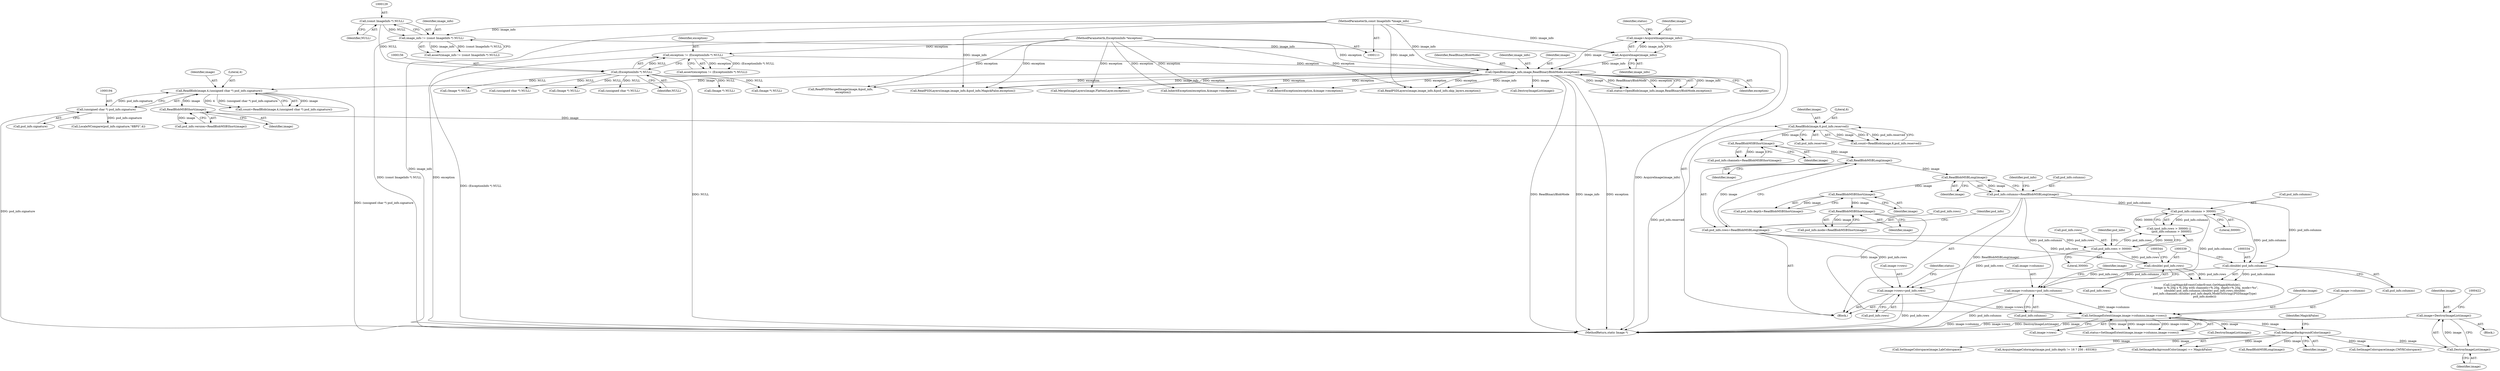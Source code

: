 digraph "0_ImageMagick_f6e9d0d9955e85bdd7540b251cd50d598dacc5e6_48@pointer" {
"1000416" [label="(Call,image=DestroyImageList(image))"];
"1000418" [label="(Call,DestroyImageList(image))"];
"1000406" [label="(Call,SetImageBackgroundColor(image))"];
"1000382" [label="(Call,SetImageExtent(image,image->columns,image->rows))"];
"1000319" [label="(Call,ReadBlobMSBShort(image))"];
"1000292" [label="(Call,ReadBlobMSBShort(image))"];
"1000265" [label="(Call,ReadBlobMSBLong(image))"];
"1000259" [label="(Call,ReadBlobMSBLong(image))"];
"1000244" [label="(Call,ReadBlobMSBShort(image))"];
"1000234" [label="(Call,ReadBlob(image,6,psd_info.reserved))"];
"1000202" [label="(Call,ReadBlobMSBShort(image))"];
"1000190" [label="(Call,ReadBlob(image,4,(unsigned char *) psd_info.signature))"];
"1000170" [label="(Call,OpenBlob(image_info,image,ReadBinaryBlobMode,exception))"];
"1000166" [label="(Call,AcquireImage(image_info))"];
"1000126" [label="(Call,image_info != (const ImageInfo *) NULL)"];
"1000112" [label="(MethodParameterIn,const ImageInfo *image_info)"];
"1000128" [label="(Call,(const ImageInfo *) NULL)"];
"1000164" [label="(Call,image=AcquireImage(image_info))"];
"1000153" [label="(Call,exception != (ExceptionInfo *) NULL)"];
"1000113" [label="(MethodParameterIn,ExceptionInfo *exception)"];
"1000155" [label="(Call,(ExceptionInfo *) NULL)"];
"1000193" [label="(Call,(unsigned char *) psd_info.signature)"];
"1000366" [label="(Call,image->columns=psd_info.columns)"];
"1000261" [label="(Call,psd_info.columns=ReadBlobMSBLong(image))"];
"1000280" [label="(Call,psd_info.columns > 30000)"];
"1000333" [label="(Call,(double) psd_info.columns)"];
"1000373" [label="(Call,image->rows=psd_info.rows)"];
"1000275" [label="(Call,psd_info.rows > 30000)"];
"1000255" [label="(Call,psd_info.rows=ReadBlobMSBLong(image))"];
"1000338" [label="(Call,(double) psd_info.rows)"];
"1000375" [label="(Identifier,image)"];
"1000944" [label="(Call,ReadPSDMergedImage(image,&psd_info,\n      exception))"];
"1000174" [label="(Identifier,exception)"];
"1000405" [label="(Call,SetImageBackgroundColor(image) == MagickFalse)"];
"1000155" [label="(Call,(ExceptionInfo *) NULL)"];
"1000259" [label="(Call,ReadBlobMSBLong(image))"];
"1000235" [label="(Identifier,image)"];
"1000234" [label="(Call,ReadBlob(image,6,psd_info.reserved))"];
"1000173" [label="(Identifier,ReadBinaryBlobMode)"];
"1000237" [label="(Call,psd_info.reserved)"];
"1000211" [label="(Call,LocaleNCompare(psd_info.signature,\"8BPS\",4))"];
"1000367" [label="(Call,image->columns)"];
"1000370" [label="(Call,psd_info.columns)"];
"1000171" [label="(Identifier,image_info)"];
"1000279" [label="(Literal,30000)"];
"1000406" [label="(Call,SetImageBackgroundColor(image))"];
"1000232" [label="(Call,count=ReadBlob(image,6,psd_info.reserved))"];
"1000969" [label="(Call,ReadPSDLayers(image,image_info,&psd_info,MagickFalse,exception))"];
"1000193" [label="(Call,(unsigned char *) psd_info.signature)"];
"1000130" [label="(Identifier,NULL)"];
"1000333" [label="(Call,(double) psd_info.columns)"];
"1000236" [label="(Literal,6)"];
"1000262" [label="(Call,psd_info.columns)"];
"1000408" [label="(Identifier,MagickFalse)"];
"1000383" [label="(Identifier,image)"];
"1000255" [label="(Call,psd_info.rows=ReadBlobMSBLong(image))"];
"1000125" [label="(Call,assert(image_info != (const ImageInfo *) NULL))"];
"1000244" [label="(Call,ReadBlobMSBShort(image))"];
"1000190" [label="(Call,ReadBlob(image,4,(unsigned char *) psd_info.signature))"];
"1000421" [label="(Call,(Image *) NULL)"];
"1000409" [label="(Block,)"];
"1000169" [label="(Identifier,status)"];
"1000191" [label="(Identifier,image)"];
"1000274" [label="(Call,(psd_info.rows > 30000) ||\n      (psd_info.columns > 30000))"];
"1000288" [label="(Call,psd_info.depth=ReadBlobMSBShort(image))"];
"1000263" [label="(Identifier,psd_info)"];
"1000198" [label="(Call,psd_info.version=ReadBlobMSBShort(image))"];
"1000167" [label="(Identifier,image_info)"];
"1000203" [label="(Identifier,image)"];
"1000373" [label="(Call,image->rows=psd_info.rows)"];
"1000536" [label="(Call,ReadBlobMSBLong(image))"];
"1000407" [label="(Identifier,image)"];
"1000382" [label="(Call,SetImageExtent(image,image->columns,image->rows))"];
"1000282" [label="(Identifier,psd_info)"];
"1000380" [label="(Call,status=SetImageExtent(image,image->columns,image->rows))"];
"1000284" [label="(Literal,30000)"];
"1000440" [label="(Call,SetImageColorspace(image,CMYKColorspace))"];
"1000983" [label="(Call,(Image *) NULL)"];
"1000153" [label="(Call,exception != (ExceptionInfo *) NULL)"];
"1000127" [label="(Identifier,image_info)"];
"1000335" [label="(Call,psd_info.columns)"];
"1000402" [label="(Call,DestroyImageList(image))"];
"1000749" [label="(Call,(unsigned char *) NULL)"];
"1000113" [label="(MethodParameterIn,ExceptionInfo *exception)"];
"1000366" [label="(Call,image->columns=psd_info.columns)"];
"1000152" [label="(Call,assert(exception != (ExceptionInfo *) NULL))"];
"1000114" [label="(Block,)"];
"1000340" [label="(Call,psd_info.rows)"];
"1000170" [label="(Call,OpenBlob(image_info,image,ReadBinaryBlobMode,exception))"];
"1000128" [label="(Call,(const ImageInfo *) NULL)"];
"1000897" [label="(Call,(Image *) NULL)"];
"1000112" [label="(MethodParameterIn,const ImageInfo *image_info)"];
"1000182" [label="(Call,DestroyImageList(image))"];
"1000329" [label="(Call,LogMagickEvent(CoderEvent,GetMagickModule(),\n      \"  Image is %.20g x %.20g with channels=%.20g, depth=%.20g, mode=%s\",\n      (double) psd_info.columns,(double) psd_info.rows,(double)\n      psd_info.channels,(double) psd_info.depth,ModeToString((PSDImageType)\n      psd_info.mode)))"];
"1000276" [label="(Call,psd_info.rows)"];
"1000256" [label="(Call,psd_info.rows)"];
"1000374" [label="(Call,image->rows)"];
"1000195" [label="(Call,psd_info.signature)"];
"1000320" [label="(Identifier,image)"];
"1000430" [label="(Call,SetImageColorspace(image,LabColorspace))"];
"1000315" [label="(Call,psd_info.mode=ReadBlobMSBShort(image))"];
"1000271" [label="(Identifier,psd_info)"];
"1000188" [label="(Call,count=ReadBlob(image,4,(unsigned char *) psd_info.signature))"];
"1000240" [label="(Call,psd_info.channels=ReadBlobMSBShort(image))"];
"1000293" [label="(Identifier,image)"];
"1000281" [label="(Call,psd_info.columns)"];
"1000165" [label="(Identifier,image)"];
"1000477" [label="(Call,AcquireImageColormap(image,psd_info.depth != 16 ? 256 : 65536))"];
"1000245" [label="(Identifier,image)"];
"1000166" [label="(Call,AcquireImage(image_info))"];
"1000172" [label="(Identifier,image)"];
"1000280" [label="(Call,psd_info.columns > 30000)"];
"1000418" [label="(Call,DestroyImageList(image))"];
"1000260" [label="(Identifier,image)"];
"1000202" [label="(Call,ReadBlobMSBShort(image))"];
"1000417" [label="(Identifier,image)"];
"1000185" [label="(Call,(Image *) NULL)"];
"1001009" [label="(Call,MergeImageLayers(image,FlattenLayer,exception))"];
"1000381" [label="(Identifier,status)"];
"1000275" [label="(Call,psd_info.rows > 30000)"];
"1000883" [label="(Call,ReadPSDLayers(image,image_info,&psd_info,skip_layers,exception))"];
"1000261" [label="(Call,psd_info.columns=ReadBlobMSBLong(image))"];
"1000387" [label="(Call,image->rows)"];
"1000192" [label="(Literal,4)"];
"1000338" [label="(Call,(double) psd_info.rows)"];
"1000319" [label="(Call,ReadBlobMSBShort(image))"];
"1000410" [label="(Call,InheritException(exception,&image->exception))"];
"1000395" [label="(Call,InheritException(exception,&image->exception))"];
"1000576" [label="(Call,(unsigned char *) NULL)"];
"1000157" [label="(Identifier,NULL)"];
"1001024" [label="(MethodReturn,static Image *)"];
"1000419" [label="(Identifier,image)"];
"1000377" [label="(Call,psd_info.rows)"];
"1000154" [label="(Identifier,exception)"];
"1000416" [label="(Call,image=DestroyImageList(image))"];
"1000292" [label="(Call,ReadBlobMSBShort(image))"];
"1000168" [label="(Call,status=OpenBlob(image_info,image,ReadBinaryBlobMode,exception))"];
"1000164" [label="(Call,image=AcquireImage(image_info))"];
"1000265" [label="(Call,ReadBlobMSBLong(image))"];
"1000126" [label="(Call,image_info != (const ImageInfo *) NULL)"];
"1000384" [label="(Call,image->columns)"];
"1000266" [label="(Identifier,image)"];
"1000416" -> "1000409"  [label="AST: "];
"1000416" -> "1000418"  [label="CFG: "];
"1000417" -> "1000416"  [label="AST: "];
"1000418" -> "1000416"  [label="AST: "];
"1000422" -> "1000416"  [label="CFG: "];
"1000416" -> "1001024"  [label="DDG: DestroyImageList(image)"];
"1000416" -> "1001024"  [label="DDG: image"];
"1000418" -> "1000416"  [label="DDG: image"];
"1000418" -> "1000419"  [label="CFG: "];
"1000419" -> "1000418"  [label="AST: "];
"1000406" -> "1000418"  [label="DDG: image"];
"1000406" -> "1000405"  [label="AST: "];
"1000406" -> "1000407"  [label="CFG: "];
"1000407" -> "1000406"  [label="AST: "];
"1000408" -> "1000406"  [label="CFG: "];
"1000406" -> "1000405"  [label="DDG: image"];
"1000382" -> "1000406"  [label="DDG: image"];
"1000406" -> "1000430"  [label="DDG: image"];
"1000406" -> "1000440"  [label="DDG: image"];
"1000406" -> "1000477"  [label="DDG: image"];
"1000406" -> "1000536"  [label="DDG: image"];
"1000382" -> "1000380"  [label="AST: "];
"1000382" -> "1000387"  [label="CFG: "];
"1000383" -> "1000382"  [label="AST: "];
"1000384" -> "1000382"  [label="AST: "];
"1000387" -> "1000382"  [label="AST: "];
"1000380" -> "1000382"  [label="CFG: "];
"1000382" -> "1001024"  [label="DDG: image->columns"];
"1000382" -> "1001024"  [label="DDG: image->rows"];
"1000382" -> "1000380"  [label="DDG: image"];
"1000382" -> "1000380"  [label="DDG: image->columns"];
"1000382" -> "1000380"  [label="DDG: image->rows"];
"1000319" -> "1000382"  [label="DDG: image"];
"1000366" -> "1000382"  [label="DDG: image->columns"];
"1000373" -> "1000382"  [label="DDG: image->rows"];
"1000382" -> "1000402"  [label="DDG: image"];
"1000319" -> "1000315"  [label="AST: "];
"1000319" -> "1000320"  [label="CFG: "];
"1000320" -> "1000319"  [label="AST: "];
"1000315" -> "1000319"  [label="CFG: "];
"1000319" -> "1000315"  [label="DDG: image"];
"1000292" -> "1000319"  [label="DDG: image"];
"1000292" -> "1000288"  [label="AST: "];
"1000292" -> "1000293"  [label="CFG: "];
"1000293" -> "1000292"  [label="AST: "];
"1000288" -> "1000292"  [label="CFG: "];
"1000292" -> "1000288"  [label="DDG: image"];
"1000265" -> "1000292"  [label="DDG: image"];
"1000265" -> "1000261"  [label="AST: "];
"1000265" -> "1000266"  [label="CFG: "];
"1000266" -> "1000265"  [label="AST: "];
"1000261" -> "1000265"  [label="CFG: "];
"1000265" -> "1000261"  [label="DDG: image"];
"1000259" -> "1000265"  [label="DDG: image"];
"1000259" -> "1000255"  [label="AST: "];
"1000259" -> "1000260"  [label="CFG: "];
"1000260" -> "1000259"  [label="AST: "];
"1000255" -> "1000259"  [label="CFG: "];
"1000259" -> "1000255"  [label="DDG: image"];
"1000244" -> "1000259"  [label="DDG: image"];
"1000244" -> "1000240"  [label="AST: "];
"1000244" -> "1000245"  [label="CFG: "];
"1000245" -> "1000244"  [label="AST: "];
"1000240" -> "1000244"  [label="CFG: "];
"1000244" -> "1000240"  [label="DDG: image"];
"1000234" -> "1000244"  [label="DDG: image"];
"1000234" -> "1000232"  [label="AST: "];
"1000234" -> "1000237"  [label="CFG: "];
"1000235" -> "1000234"  [label="AST: "];
"1000236" -> "1000234"  [label="AST: "];
"1000237" -> "1000234"  [label="AST: "];
"1000232" -> "1000234"  [label="CFG: "];
"1000234" -> "1001024"  [label="DDG: psd_info.reserved"];
"1000234" -> "1000232"  [label="DDG: image"];
"1000234" -> "1000232"  [label="DDG: 6"];
"1000234" -> "1000232"  [label="DDG: psd_info.reserved"];
"1000202" -> "1000234"  [label="DDG: image"];
"1000202" -> "1000198"  [label="AST: "];
"1000202" -> "1000203"  [label="CFG: "];
"1000203" -> "1000202"  [label="AST: "];
"1000198" -> "1000202"  [label="CFG: "];
"1000202" -> "1000198"  [label="DDG: image"];
"1000190" -> "1000202"  [label="DDG: image"];
"1000190" -> "1000188"  [label="AST: "];
"1000190" -> "1000193"  [label="CFG: "];
"1000191" -> "1000190"  [label="AST: "];
"1000192" -> "1000190"  [label="AST: "];
"1000193" -> "1000190"  [label="AST: "];
"1000188" -> "1000190"  [label="CFG: "];
"1000190" -> "1001024"  [label="DDG: (unsigned char *) psd_info.signature"];
"1000190" -> "1000188"  [label="DDG: image"];
"1000190" -> "1000188"  [label="DDG: 4"];
"1000190" -> "1000188"  [label="DDG: (unsigned char *) psd_info.signature"];
"1000170" -> "1000190"  [label="DDG: image"];
"1000193" -> "1000190"  [label="DDG: psd_info.signature"];
"1000170" -> "1000168"  [label="AST: "];
"1000170" -> "1000174"  [label="CFG: "];
"1000171" -> "1000170"  [label="AST: "];
"1000172" -> "1000170"  [label="AST: "];
"1000173" -> "1000170"  [label="AST: "];
"1000174" -> "1000170"  [label="AST: "];
"1000168" -> "1000170"  [label="CFG: "];
"1000170" -> "1001024"  [label="DDG: ReadBinaryBlobMode"];
"1000170" -> "1001024"  [label="DDG: image_info"];
"1000170" -> "1001024"  [label="DDG: exception"];
"1000170" -> "1000168"  [label="DDG: image_info"];
"1000170" -> "1000168"  [label="DDG: image"];
"1000170" -> "1000168"  [label="DDG: ReadBinaryBlobMode"];
"1000170" -> "1000168"  [label="DDG: exception"];
"1000166" -> "1000170"  [label="DDG: image_info"];
"1000112" -> "1000170"  [label="DDG: image_info"];
"1000164" -> "1000170"  [label="DDG: image"];
"1000153" -> "1000170"  [label="DDG: exception"];
"1000113" -> "1000170"  [label="DDG: exception"];
"1000170" -> "1000182"  [label="DDG: image"];
"1000170" -> "1000395"  [label="DDG: exception"];
"1000170" -> "1000410"  [label="DDG: exception"];
"1000170" -> "1000883"  [label="DDG: image_info"];
"1000170" -> "1000883"  [label="DDG: exception"];
"1000170" -> "1000944"  [label="DDG: exception"];
"1000170" -> "1000969"  [label="DDG: image_info"];
"1000170" -> "1000969"  [label="DDG: exception"];
"1000170" -> "1001009"  [label="DDG: exception"];
"1000166" -> "1000164"  [label="AST: "];
"1000166" -> "1000167"  [label="CFG: "];
"1000167" -> "1000166"  [label="AST: "];
"1000164" -> "1000166"  [label="CFG: "];
"1000166" -> "1000164"  [label="DDG: image_info"];
"1000126" -> "1000166"  [label="DDG: image_info"];
"1000112" -> "1000166"  [label="DDG: image_info"];
"1000126" -> "1000125"  [label="AST: "];
"1000126" -> "1000128"  [label="CFG: "];
"1000127" -> "1000126"  [label="AST: "];
"1000128" -> "1000126"  [label="AST: "];
"1000125" -> "1000126"  [label="CFG: "];
"1000126" -> "1001024"  [label="DDG: (const ImageInfo *) NULL"];
"1000126" -> "1000125"  [label="DDG: image_info"];
"1000126" -> "1000125"  [label="DDG: (const ImageInfo *) NULL"];
"1000112" -> "1000126"  [label="DDG: image_info"];
"1000128" -> "1000126"  [label="DDG: NULL"];
"1000112" -> "1000111"  [label="AST: "];
"1000112" -> "1001024"  [label="DDG: image_info"];
"1000112" -> "1000883"  [label="DDG: image_info"];
"1000112" -> "1000969"  [label="DDG: image_info"];
"1000128" -> "1000130"  [label="CFG: "];
"1000129" -> "1000128"  [label="AST: "];
"1000130" -> "1000128"  [label="AST: "];
"1000128" -> "1000155"  [label="DDG: NULL"];
"1000164" -> "1000114"  [label="AST: "];
"1000165" -> "1000164"  [label="AST: "];
"1000169" -> "1000164"  [label="CFG: "];
"1000164" -> "1001024"  [label="DDG: AcquireImage(image_info)"];
"1000153" -> "1000152"  [label="AST: "];
"1000153" -> "1000155"  [label="CFG: "];
"1000154" -> "1000153"  [label="AST: "];
"1000155" -> "1000153"  [label="AST: "];
"1000152" -> "1000153"  [label="CFG: "];
"1000153" -> "1001024"  [label="DDG: (ExceptionInfo *) NULL"];
"1000153" -> "1000152"  [label="DDG: exception"];
"1000153" -> "1000152"  [label="DDG: (ExceptionInfo *) NULL"];
"1000113" -> "1000153"  [label="DDG: exception"];
"1000155" -> "1000153"  [label="DDG: NULL"];
"1000113" -> "1000111"  [label="AST: "];
"1000113" -> "1001024"  [label="DDG: exception"];
"1000113" -> "1000395"  [label="DDG: exception"];
"1000113" -> "1000410"  [label="DDG: exception"];
"1000113" -> "1000883"  [label="DDG: exception"];
"1000113" -> "1000944"  [label="DDG: exception"];
"1000113" -> "1000969"  [label="DDG: exception"];
"1000113" -> "1001009"  [label="DDG: exception"];
"1000155" -> "1000157"  [label="CFG: "];
"1000156" -> "1000155"  [label="AST: "];
"1000157" -> "1000155"  [label="AST: "];
"1000155" -> "1001024"  [label="DDG: NULL"];
"1000155" -> "1000185"  [label="DDG: NULL"];
"1000155" -> "1000421"  [label="DDG: NULL"];
"1000155" -> "1000576"  [label="DDG: NULL"];
"1000155" -> "1000749"  [label="DDG: NULL"];
"1000155" -> "1000897"  [label="DDG: NULL"];
"1000155" -> "1000983"  [label="DDG: NULL"];
"1000193" -> "1000195"  [label="CFG: "];
"1000194" -> "1000193"  [label="AST: "];
"1000195" -> "1000193"  [label="AST: "];
"1000193" -> "1001024"  [label="DDG: psd_info.signature"];
"1000193" -> "1000211"  [label="DDG: psd_info.signature"];
"1000366" -> "1000114"  [label="AST: "];
"1000366" -> "1000370"  [label="CFG: "];
"1000367" -> "1000366"  [label="AST: "];
"1000370" -> "1000366"  [label="AST: "];
"1000375" -> "1000366"  [label="CFG: "];
"1000366" -> "1001024"  [label="DDG: psd_info.columns"];
"1000261" -> "1000366"  [label="DDG: psd_info.columns"];
"1000280" -> "1000366"  [label="DDG: psd_info.columns"];
"1000333" -> "1000366"  [label="DDG: psd_info.columns"];
"1000261" -> "1000114"  [label="AST: "];
"1000262" -> "1000261"  [label="AST: "];
"1000271" -> "1000261"  [label="CFG: "];
"1000261" -> "1001024"  [label="DDG: ReadBlobMSBLong(image)"];
"1000261" -> "1000280"  [label="DDG: psd_info.columns"];
"1000261" -> "1000333"  [label="DDG: psd_info.columns"];
"1000280" -> "1000274"  [label="AST: "];
"1000280" -> "1000284"  [label="CFG: "];
"1000281" -> "1000280"  [label="AST: "];
"1000284" -> "1000280"  [label="AST: "];
"1000274" -> "1000280"  [label="CFG: "];
"1000280" -> "1000274"  [label="DDG: psd_info.columns"];
"1000280" -> "1000274"  [label="DDG: 30000"];
"1000280" -> "1000333"  [label="DDG: psd_info.columns"];
"1000333" -> "1000329"  [label="AST: "];
"1000333" -> "1000335"  [label="CFG: "];
"1000334" -> "1000333"  [label="AST: "];
"1000335" -> "1000333"  [label="AST: "];
"1000339" -> "1000333"  [label="CFG: "];
"1000333" -> "1000329"  [label="DDG: psd_info.columns"];
"1000373" -> "1000114"  [label="AST: "];
"1000373" -> "1000377"  [label="CFG: "];
"1000374" -> "1000373"  [label="AST: "];
"1000377" -> "1000373"  [label="AST: "];
"1000381" -> "1000373"  [label="CFG: "];
"1000373" -> "1001024"  [label="DDG: psd_info.rows"];
"1000275" -> "1000373"  [label="DDG: psd_info.rows"];
"1000338" -> "1000373"  [label="DDG: psd_info.rows"];
"1000255" -> "1000373"  [label="DDG: psd_info.rows"];
"1000275" -> "1000274"  [label="AST: "];
"1000275" -> "1000279"  [label="CFG: "];
"1000276" -> "1000275"  [label="AST: "];
"1000279" -> "1000275"  [label="AST: "];
"1000282" -> "1000275"  [label="CFG: "];
"1000274" -> "1000275"  [label="CFG: "];
"1000275" -> "1000274"  [label="DDG: psd_info.rows"];
"1000275" -> "1000274"  [label="DDG: 30000"];
"1000255" -> "1000275"  [label="DDG: psd_info.rows"];
"1000275" -> "1000338"  [label="DDG: psd_info.rows"];
"1000255" -> "1000114"  [label="AST: "];
"1000256" -> "1000255"  [label="AST: "];
"1000263" -> "1000255"  [label="CFG: "];
"1000255" -> "1000338"  [label="DDG: psd_info.rows"];
"1000338" -> "1000329"  [label="AST: "];
"1000338" -> "1000340"  [label="CFG: "];
"1000339" -> "1000338"  [label="AST: "];
"1000340" -> "1000338"  [label="AST: "];
"1000344" -> "1000338"  [label="CFG: "];
"1000338" -> "1000329"  [label="DDG: psd_info.rows"];
}
